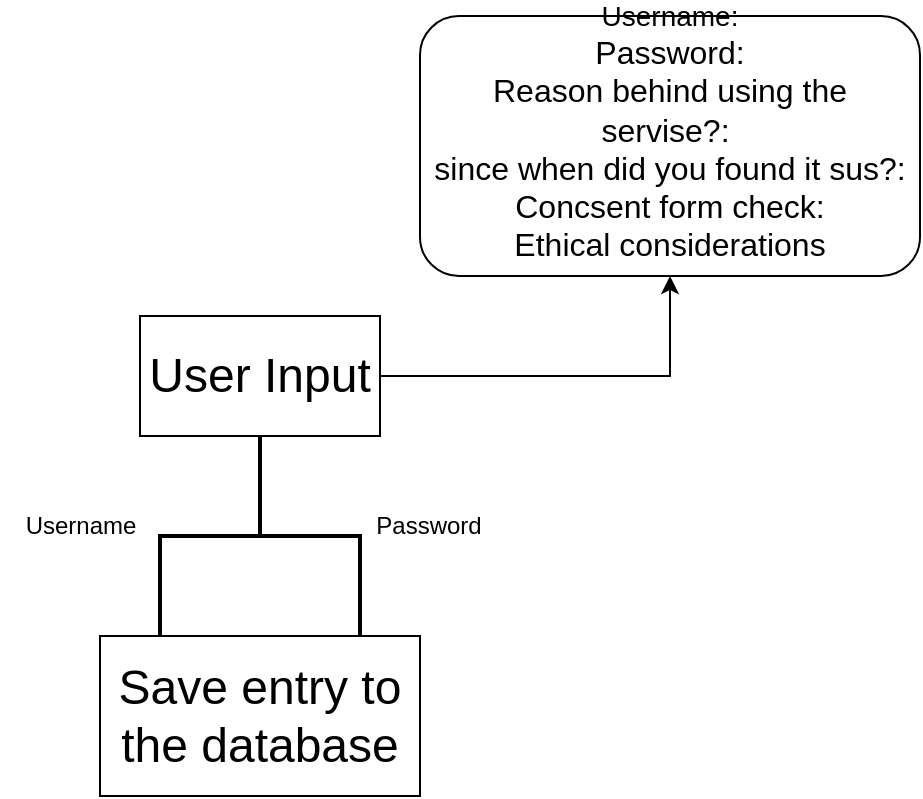 <mxfile version="28.2.0">
  <diagram name="Page-1" id="dfBdxsZxoFyjgKo16Wi0">
    <mxGraphModel dx="927" dy="1722" grid="1" gridSize="10" guides="1" tooltips="1" connect="1" arrows="1" fold="1" page="1" pageScale="1" pageWidth="827" pageHeight="1169" math="0" shadow="0">
      <root>
        <mxCell id="0" />
        <mxCell id="1" parent="0" />
        <mxCell id="cCdxv8Dc9Y3CUJkiHGjH-7" style="edgeStyle=orthogonalEdgeStyle;rounded=0;orthogonalLoop=1;jettySize=auto;html=1;entryX=0.5;entryY=1;entryDx=0;entryDy=0;" edge="1" parent="1" source="cCdxv8Dc9Y3CUJkiHGjH-1" target="cCdxv8Dc9Y3CUJkiHGjH-6">
          <mxGeometry relative="1" as="geometry" />
        </mxCell>
        <mxCell id="cCdxv8Dc9Y3CUJkiHGjH-1" value="&lt;font style=&quot;font-size: 24px;&quot;&gt;User Input&lt;/font&gt;" style="rounded=0;whiteSpace=wrap;html=1;" vertex="1" parent="1">
          <mxGeometry x="270" y="40" width="120" height="60" as="geometry" />
        </mxCell>
        <mxCell id="cCdxv8Dc9Y3CUJkiHGjH-2" value="&lt;font style=&quot;font-size: 24px;&quot;&gt;Save entry to the database&lt;/font&gt;" style="rounded=0;whiteSpace=wrap;html=1;" vertex="1" parent="1">
          <mxGeometry x="250" y="200" width="160" height="80" as="geometry" />
        </mxCell>
        <mxCell id="cCdxv8Dc9Y3CUJkiHGjH-3" value="" style="strokeWidth=2;html=1;shape=mxgraph.flowchart.annotation_2;align=left;labelPosition=right;pointerEvents=1;direction=south;" vertex="1" parent="1">
          <mxGeometry x="280" y="100" width="100" height="100" as="geometry" />
        </mxCell>
        <mxCell id="cCdxv8Dc9Y3CUJkiHGjH-4" value="Username" style="text;html=1;align=center;verticalAlign=middle;resizable=0;points=[];autosize=1;strokeColor=none;fillColor=none;" vertex="1" parent="1">
          <mxGeometry x="200" y="130" width="80" height="30" as="geometry" />
        </mxCell>
        <mxCell id="cCdxv8Dc9Y3CUJkiHGjH-5" value="Password" style="text;html=1;align=center;verticalAlign=middle;resizable=0;points=[];autosize=1;strokeColor=none;fillColor=none;" vertex="1" parent="1">
          <mxGeometry x="374" y="130" width="80" height="30" as="geometry" />
        </mxCell>
        <mxCell id="cCdxv8Dc9Y3CUJkiHGjH-6" value="&lt;font style=&quot;font-size: 14px;&quot;&gt;Username:&lt;/font&gt;&lt;div&gt;&lt;font size=&quot;3&quot;&gt;Password:&lt;/font&gt;&lt;/div&gt;&lt;div&gt;&lt;font size=&quot;3&quot;&gt;Reason behind using the servise?:&lt;span style=&quot;background-color: transparent; color: light-dark(rgb(0, 0, 0), rgb(255, 255, 255));&quot;&gt;&amp;nbsp;&lt;/span&gt;&lt;/font&gt;&lt;/div&gt;&lt;div&gt;&lt;font size=&quot;3&quot;&gt;since when did you found it sus?:&lt;br&gt;Concsent form check:&lt;/font&gt;&lt;/div&gt;&lt;div&gt;&lt;font size=&quot;3&quot;&gt;Ethical considerations&lt;/font&gt;&lt;/div&gt;&lt;div&gt;&lt;br&gt;&lt;/div&gt;" style="rounded=1;whiteSpace=wrap;html=1;" vertex="1" parent="1">
          <mxGeometry x="410" y="-110" width="250" height="130" as="geometry" />
        </mxCell>
      </root>
    </mxGraphModel>
  </diagram>
</mxfile>
